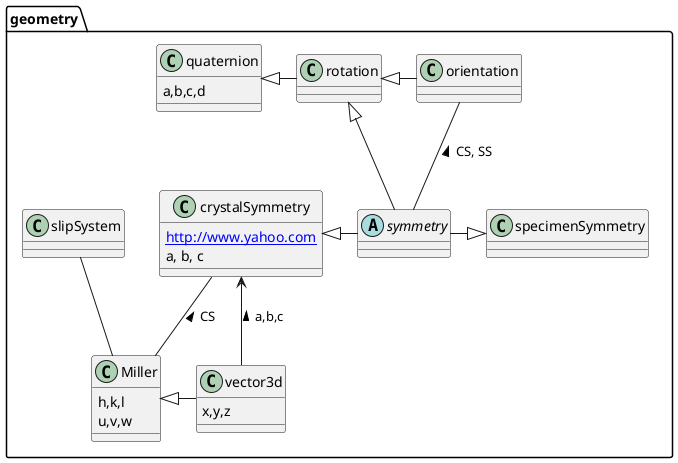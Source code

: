 @startuml
package "geometry"{
class vector3d{
 x,y,z
}
class Miller{
 h,k,l
 u,v,w
}


together {
 abstract class symmetry
 class crystalSymmetry {
 [[http://www.yahoo.com]]
  a, b, c
 }
 class specimenSymmetry
}

class quaternion {
 a,b,c,d
}

class rotation

quaternion <|- rotation
rotation <|- orientation

rotation <|- symmetry
symmetry -|> specimenSymmetry
crystalSymmetry <|- symmetry

crystalSymmetry -- Miller : < CS
crystalSymmetry <- vector3d :< a,b,c

orientation -- symmetry : < CS, SS


Miller <|- vector3d

slipSystem -- Miller

}

@enduml
